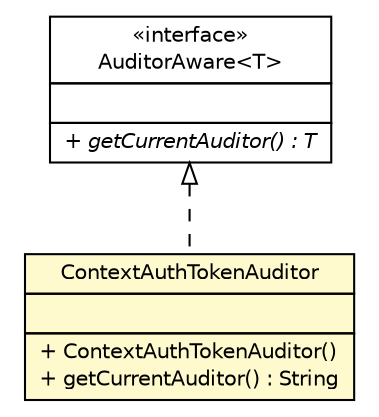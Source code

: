 #!/usr/local/bin/dot
#
# Class diagram 
# Generated by UMLGraph version R5_6-24-gf6e263 (http://www.umlgraph.org/)
#

digraph G {
	edge [fontname="Helvetica",fontsize=10,labelfontname="Helvetica",labelfontsize=10];
	node [fontname="Helvetica",fontsize=10,shape=plaintext];
	nodesep=0.25;
	ranksep=0.5;
	// cn.home1.oss.lib.security.internal.ContextAuthTokenAuditor
	c1675 [label=<<table title="cn.home1.oss.lib.security.internal.ContextAuthTokenAuditor" border="0" cellborder="1" cellspacing="0" cellpadding="2" port="p" bgcolor="lemonChiffon" href="./ContextAuthTokenAuditor.html">
		<tr><td><table border="0" cellspacing="0" cellpadding="1">
<tr><td align="center" balign="center"> ContextAuthTokenAuditor </td></tr>
		</table></td></tr>
		<tr><td><table border="0" cellspacing="0" cellpadding="1">
<tr><td align="left" balign="left">  </td></tr>
		</table></td></tr>
		<tr><td><table border="0" cellspacing="0" cellpadding="1">
<tr><td align="left" balign="left"> + ContextAuthTokenAuditor() </td></tr>
<tr><td align="left" balign="left"> + getCurrentAuditor() : String </td></tr>
		</table></td></tr>
		</table>>, URL="./ContextAuthTokenAuditor.html", fontname="Helvetica", fontcolor="black", fontsize=10.0];
	//cn.home1.oss.lib.security.internal.ContextAuthTokenAuditor implements org.springframework.data.domain.AuditorAware<T>
	c1700:p -> c1675:p [dir=back,arrowtail=empty,style=dashed];
	// org.springframework.data.domain.AuditorAware<T>
	c1700 [label=<<table title="org.springframework.data.domain.AuditorAware" border="0" cellborder="1" cellspacing="0" cellpadding="2" port="p" href="http://java.sun.com/j2se/1.4.2/docs/api/org/springframework/data/domain/AuditorAware.html">
		<tr><td><table border="0" cellspacing="0" cellpadding="1">
<tr><td align="center" balign="center"> &#171;interface&#187; </td></tr>
<tr><td align="center" balign="center"> AuditorAware&lt;T&gt; </td></tr>
		</table></td></tr>
		<tr><td><table border="0" cellspacing="0" cellpadding="1">
<tr><td align="left" balign="left">  </td></tr>
		</table></td></tr>
		<tr><td><table border="0" cellspacing="0" cellpadding="1">
<tr><td align="left" balign="left"><font face="Helvetica-Oblique" point-size="10.0"> + getCurrentAuditor() : T </font></td></tr>
		</table></td></tr>
		</table>>, URL="http://java.sun.com/j2se/1.4.2/docs/api/org/springframework/data/domain/AuditorAware.html", fontname="Helvetica", fontcolor="black", fontsize=10.0];
}

